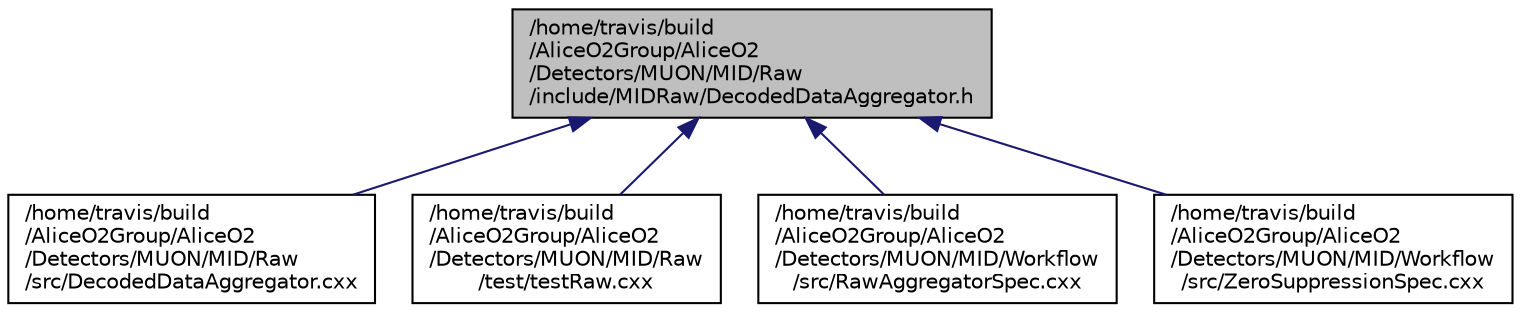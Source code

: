 digraph "/home/travis/build/AliceO2Group/AliceO2/Detectors/MUON/MID/Raw/include/MIDRaw/DecodedDataAggregator.h"
{
 // INTERACTIVE_SVG=YES
  bgcolor="transparent";
  edge [fontname="Helvetica",fontsize="10",labelfontname="Helvetica",labelfontsize="10"];
  node [fontname="Helvetica",fontsize="10",shape=record];
  Node18 [label="/home/travis/build\l/AliceO2Group/AliceO2\l/Detectors/MUON/MID/Raw\l/include/MIDRaw/DecodedDataAggregator.h",height=0.2,width=0.4,color="black", fillcolor="grey75", style="filled", fontcolor="black"];
  Node18 -> Node19 [dir="back",color="midnightblue",fontsize="10",style="solid",fontname="Helvetica"];
  Node19 [label="/home/travis/build\l/AliceO2Group/AliceO2\l/Detectors/MUON/MID/Raw\l/src/DecodedDataAggregator.cxx",height=0.2,width=0.4,color="black",URL="$d1/d9a/DecodedDataAggregator_8cxx.html",tooltip="MID decoded raw data aggregator. "];
  Node18 -> Node20 [dir="back",color="midnightblue",fontsize="10",style="solid",fontname="Helvetica"];
  Node20 [label="/home/travis/build\l/AliceO2Group/AliceO2\l/Detectors/MUON/MID/Raw\l/test/testRaw.cxx",height=0.2,width=0.4,color="black",URL="$d8/d4c/testRaw_8cxx.html",tooltip="Test MID raw data decoder. "];
  Node18 -> Node21 [dir="back",color="midnightblue",fontsize="10",style="solid",fontname="Helvetica"];
  Node21 [label="/home/travis/build\l/AliceO2Group/AliceO2\l/Detectors/MUON/MID/Workflow\l/src/RawAggregatorSpec.cxx",height=0.2,width=0.4,color="black",URL="$db/de7/RawAggregatorSpec_8cxx.html",tooltip="Data processor spec for MID raw data aggregator device. "];
  Node18 -> Node22 [dir="back",color="midnightblue",fontsize="10",style="solid",fontname="Helvetica"];
  Node22 [label="/home/travis/build\l/AliceO2Group/AliceO2\l/Detectors/MUON/MID/Workflow\l/src/ZeroSuppressionSpec.cxx",height=0.2,width=0.4,color="black",URL="$de/d2b/ZeroSuppressionSpec_8cxx.html",tooltip="MID zero suppression spec. "];
}
